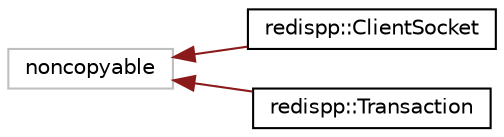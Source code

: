 digraph "Graphical Class Hierarchy"
{
  edge [fontname="Helvetica",fontsize="10",labelfontname="Helvetica",labelfontsize="10"];
  node [fontname="Helvetica",fontsize="10",shape=record];
  rankdir="LR";
  Node19 [label="noncopyable",height=0.2,width=0.4,color="grey75", fillcolor="white", style="filled"];
  Node19 -> Node0 [dir="back",color="firebrick4",fontsize="10",style="solid",fontname="Helvetica"];
  Node0 [label="redispp::ClientSocket",height=0.2,width=0.4,color="black", fillcolor="white", style="filled",URL="$classredispp_1_1_client_socket.html"];
  Node19 -> Node21 [dir="back",color="firebrick4",fontsize="10",style="solid",fontname="Helvetica"];
  Node21 [label="redispp::Transaction",height=0.2,width=0.4,color="black", fillcolor="white", style="filled",URL="$classredispp_1_1_transaction.html"];
}
